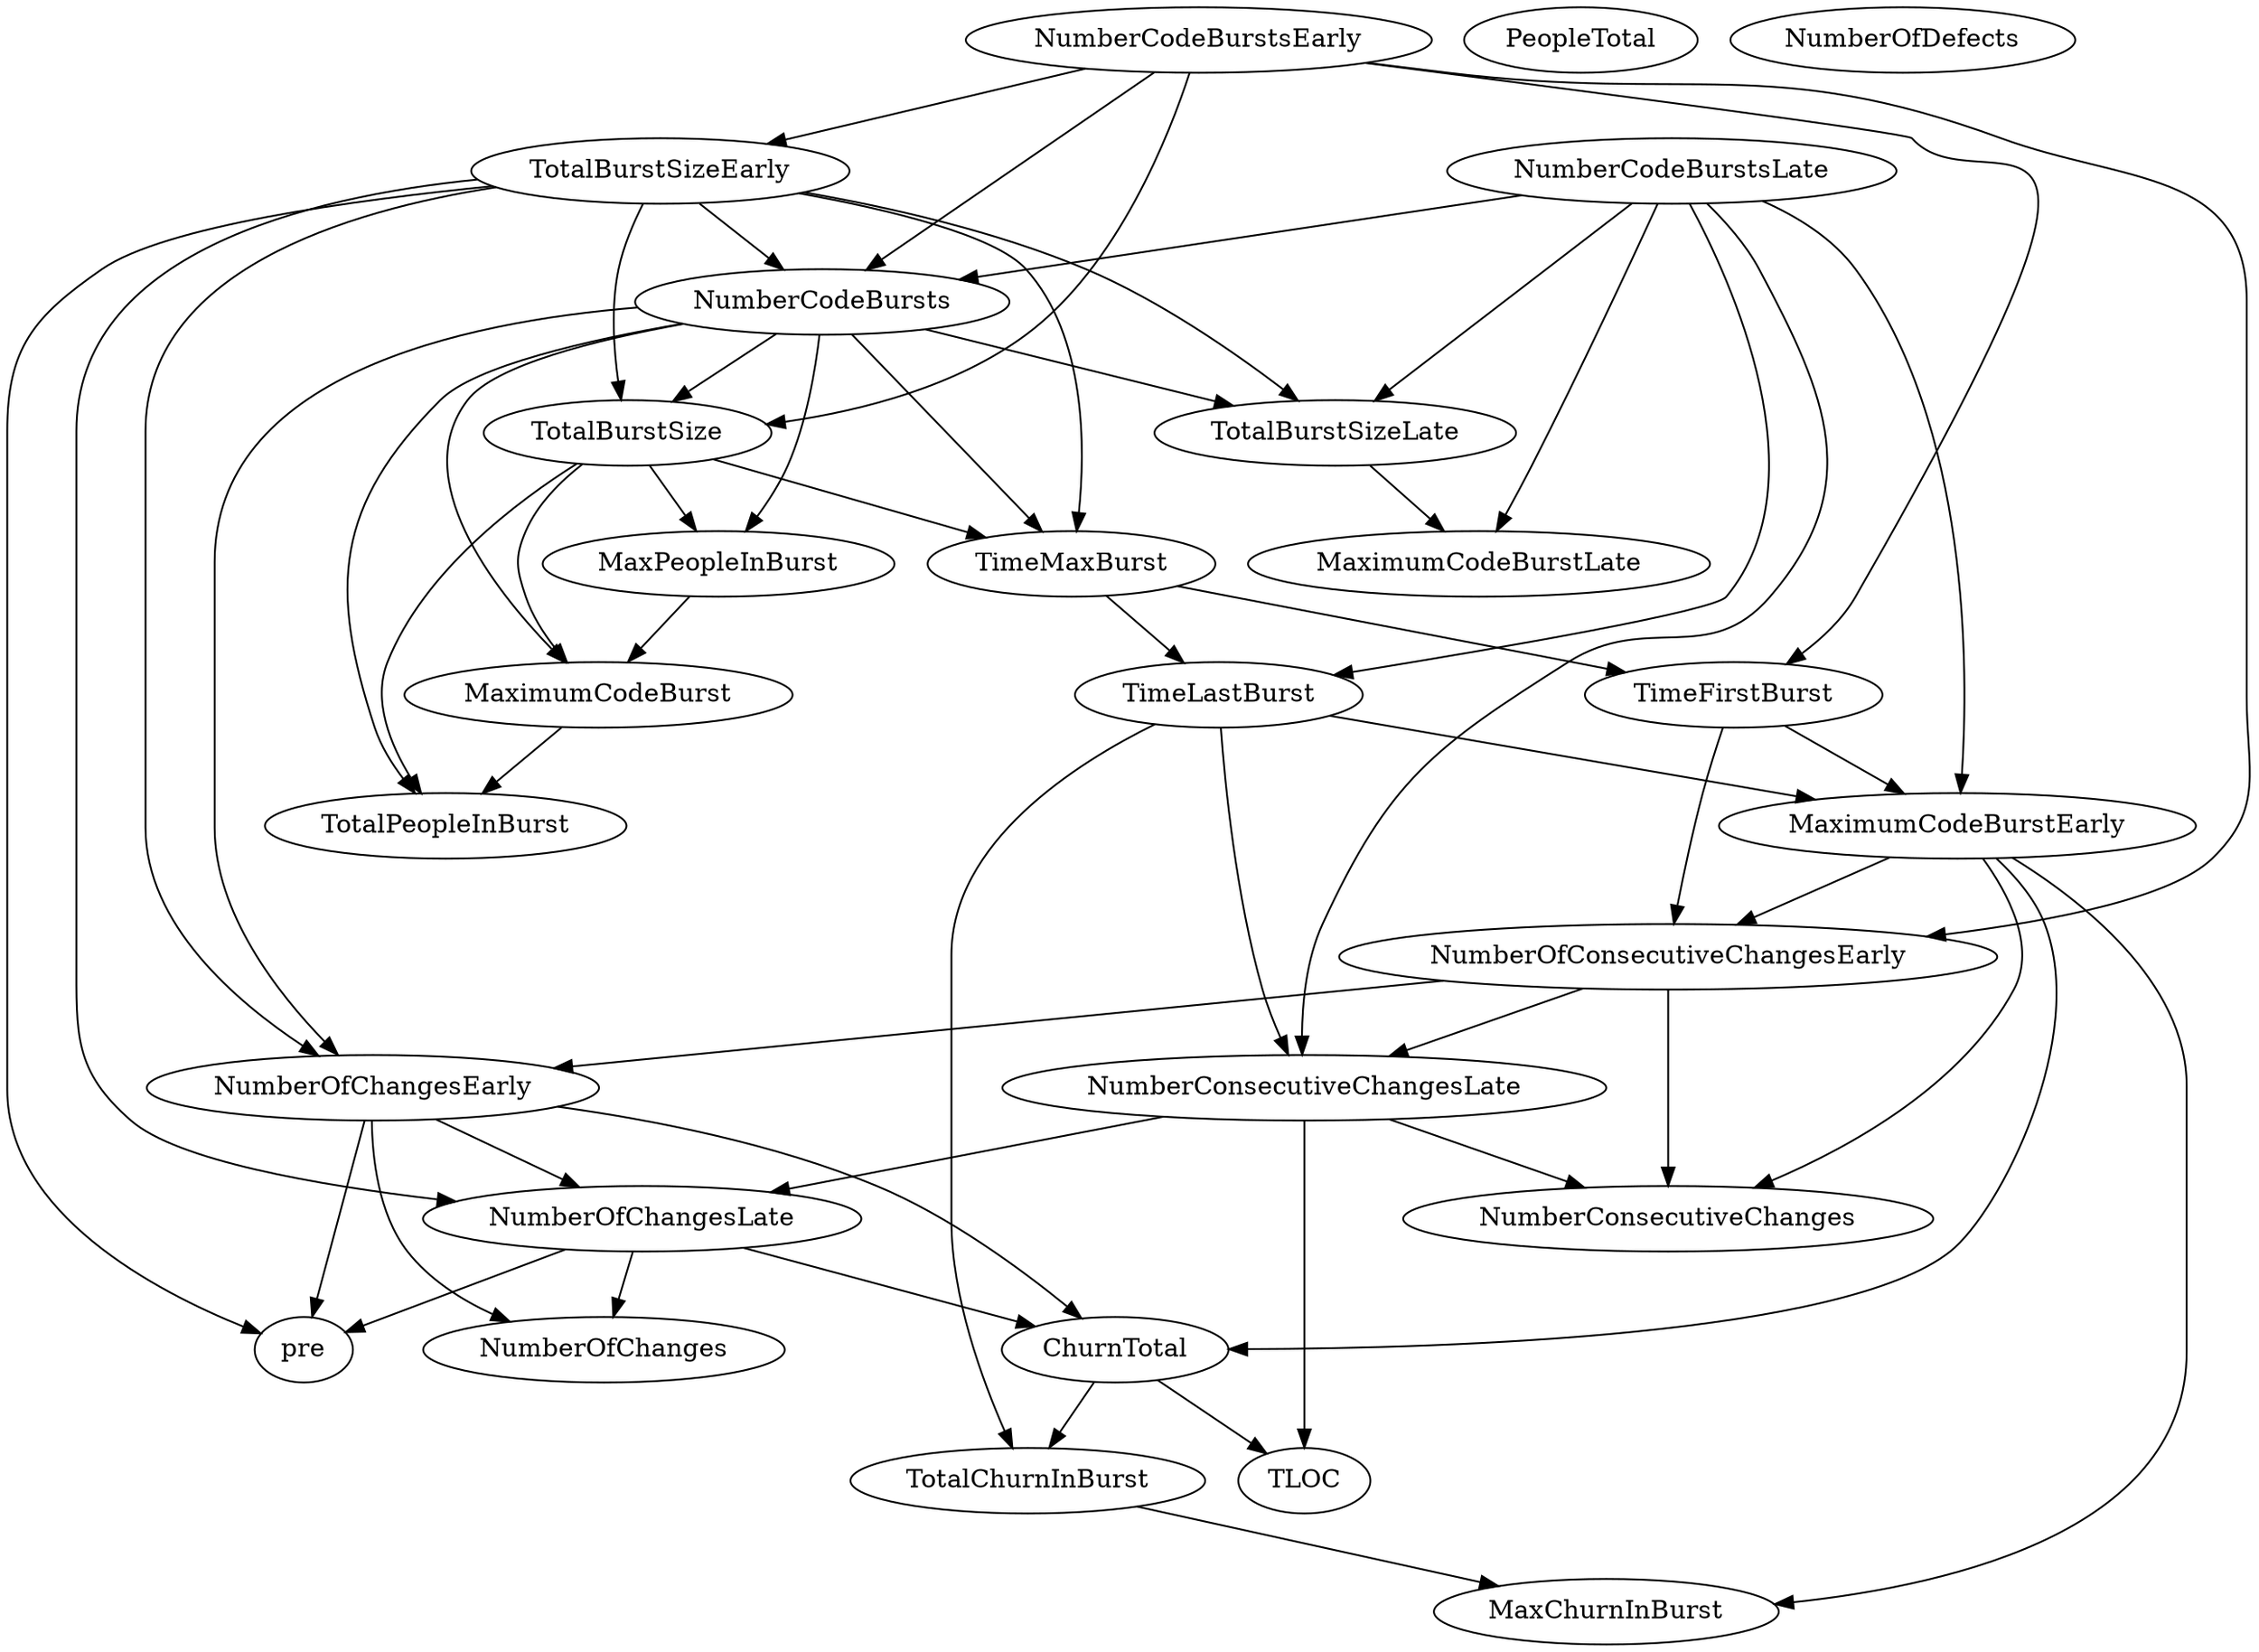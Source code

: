 digraph {
   TotalPeopleInBurst;
   MaximumCodeBurstLate;
   NumberOfChanges;
   MaxPeopleInBurst;
   TotalBurstSizeLate;
   NumberCodeBurstsLate;
   NumberOfChangesLate;
   NumberOfChangesEarly;
   MaxChurnInBurst;
   MaximumCodeBurstEarly;
   NumberCodeBurstsEarly;
   TimeFirstBurst;
   TotalChurnInBurst;
   ChurnTotal;
   MaximumCodeBurst;
   NumberOfConsecutiveChangesEarly;
   NumberConsecutiveChangesLate;
   TotalBurstSizeEarly;
   TotalBurstSize;
   TimeMaxBurst;
   NumberConsecutiveChanges;
   TimeLastBurst;
   NumberCodeBursts;
   PeopleTotal;
   pre;
   NumberOfDefects;
   TLOC;
   MaxPeopleInBurst -> MaximumCodeBurst;
   TotalBurstSizeLate -> MaximumCodeBurstLate;
   NumberCodeBurstsLate -> MaximumCodeBurstLate;
   NumberCodeBurstsLate -> TotalBurstSizeLate;
   NumberCodeBurstsLate -> MaximumCodeBurstEarly;
   NumberCodeBurstsLate -> NumberConsecutiveChangesLate;
   NumberCodeBurstsLate -> TimeLastBurst;
   NumberCodeBurstsLate -> NumberCodeBursts;
   NumberOfChangesLate -> NumberOfChanges;
   NumberOfChangesLate -> ChurnTotal;
   NumberOfChangesLate -> pre;
   NumberOfChangesEarly -> NumberOfChanges;
   NumberOfChangesEarly -> NumberOfChangesLate;
   NumberOfChangesEarly -> ChurnTotal;
   NumberOfChangesEarly -> pre;
   MaximumCodeBurstEarly -> MaxChurnInBurst;
   MaximumCodeBurstEarly -> ChurnTotal;
   MaximumCodeBurstEarly -> NumberOfConsecutiveChangesEarly;
   MaximumCodeBurstEarly -> NumberConsecutiveChanges;
   NumberCodeBurstsEarly -> TimeFirstBurst;
   NumberCodeBurstsEarly -> NumberOfConsecutiveChangesEarly;
   NumberCodeBurstsEarly -> TotalBurstSizeEarly;
   NumberCodeBurstsEarly -> TotalBurstSize;
   NumberCodeBurstsEarly -> NumberCodeBursts;
   TimeFirstBurst -> MaximumCodeBurstEarly;
   TimeFirstBurst -> NumberOfConsecutiveChangesEarly;
   TotalChurnInBurst -> MaxChurnInBurst;
   ChurnTotal -> TotalChurnInBurst;
   ChurnTotal -> TLOC;
   MaximumCodeBurst -> TotalPeopleInBurst;
   NumberOfConsecutiveChangesEarly -> NumberOfChangesEarly;
   NumberOfConsecutiveChangesEarly -> NumberConsecutiveChangesLate;
   NumberOfConsecutiveChangesEarly -> NumberConsecutiveChanges;
   NumberConsecutiveChangesLate -> NumberOfChangesLate;
   NumberConsecutiveChangesLate -> NumberConsecutiveChanges;
   NumberConsecutiveChangesLate -> TLOC;
   TotalBurstSizeEarly -> TotalBurstSizeLate;
   TotalBurstSizeEarly -> NumberOfChangesLate;
   TotalBurstSizeEarly -> NumberOfChangesEarly;
   TotalBurstSizeEarly -> TotalBurstSize;
   TotalBurstSizeEarly -> TimeMaxBurst;
   TotalBurstSizeEarly -> NumberCodeBursts;
   TotalBurstSizeEarly -> pre;
   TotalBurstSize -> TotalPeopleInBurst;
   TotalBurstSize -> MaxPeopleInBurst;
   TotalBurstSize -> MaximumCodeBurst;
   TotalBurstSize -> TimeMaxBurst;
   TimeMaxBurst -> TimeFirstBurst;
   TimeMaxBurst -> TimeLastBurst;
   TimeLastBurst -> MaximumCodeBurstEarly;
   TimeLastBurst -> TotalChurnInBurst;
   TimeLastBurst -> NumberConsecutiveChangesLate;
   NumberCodeBursts -> TotalPeopleInBurst;
   NumberCodeBursts -> MaxPeopleInBurst;
   NumberCodeBursts -> TotalBurstSizeLate;
   NumberCodeBursts -> NumberOfChangesEarly;
   NumberCodeBursts -> MaximumCodeBurst;
   NumberCodeBursts -> TotalBurstSize;
   NumberCodeBursts -> TimeMaxBurst;
}
